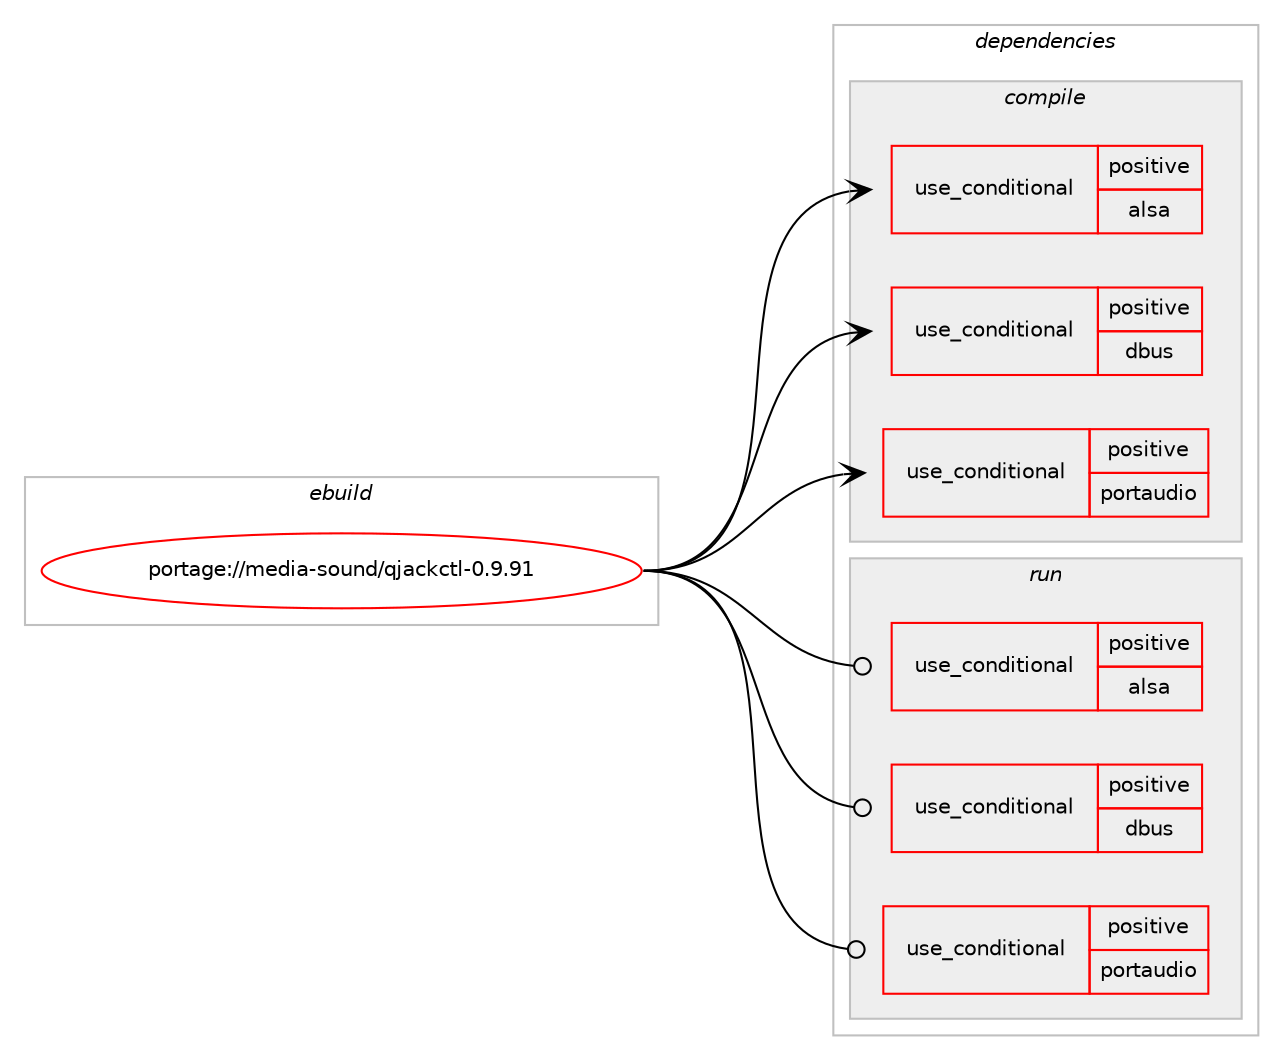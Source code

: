 digraph prolog {

# *************
# Graph options
# *************

newrank=true;
concentrate=true;
compound=true;
graph [rankdir=LR,fontname=Helvetica,fontsize=10,ranksep=1.5];#, ranksep=2.5, nodesep=0.2];
edge  [arrowhead=vee];
node  [fontname=Helvetica,fontsize=10];

# **********
# The ebuild
# **********

subgraph cluster_leftcol {
color=gray;
rank=same;
label=<<i>ebuild</i>>;
id [label="portage://media-sound/qjackctl-0.9.91", color=red, width=4, href="../media-sound/qjackctl-0.9.91.svg"];
}

# ****************
# The dependencies
# ****************

subgraph cluster_midcol {
color=gray;
label=<<i>dependencies</i>>;
subgraph cluster_compile {
fillcolor="#eeeeee";
style=filled;
label=<<i>compile</i>>;
subgraph cond79286 {
dependency165052 [label=<<TABLE BORDER="0" CELLBORDER="1" CELLSPACING="0" CELLPADDING="4"><TR><TD ROWSPAN="3" CELLPADDING="10">use_conditional</TD></TR><TR><TD>positive</TD></TR><TR><TD>alsa</TD></TR></TABLE>>, shape=none, color=red];
# *** BEGIN UNKNOWN DEPENDENCY TYPE (TODO) ***
# dependency165052 -> package_dependency(portage://media-sound/qjackctl-0.9.91,install,no,media-libs,alsa-lib,none,[,,],[],[])
# *** END UNKNOWN DEPENDENCY TYPE (TODO) ***

}
id:e -> dependency165052:w [weight=20,style="solid",arrowhead="vee"];
subgraph cond79287 {
dependency165053 [label=<<TABLE BORDER="0" CELLBORDER="1" CELLSPACING="0" CELLPADDING="4"><TR><TD ROWSPAN="3" CELLPADDING="10">use_conditional</TD></TR><TR><TD>positive</TD></TR><TR><TD>dbus</TD></TR></TABLE>>, shape=none, color=red];
# *** BEGIN UNKNOWN DEPENDENCY TYPE (TODO) ***
# dependency165053 -> package_dependency(portage://media-sound/qjackctl-0.9.91,install,no,dev-qt,qtdbus,none,[,,],[slot(5)],[])
# *** END UNKNOWN DEPENDENCY TYPE (TODO) ***

}
id:e -> dependency165053:w [weight=20,style="solid",arrowhead="vee"];
subgraph cond79288 {
dependency165054 [label=<<TABLE BORDER="0" CELLBORDER="1" CELLSPACING="0" CELLPADDING="4"><TR><TD ROWSPAN="3" CELLPADDING="10">use_conditional</TD></TR><TR><TD>positive</TD></TR><TR><TD>portaudio</TD></TR></TABLE>>, shape=none, color=red];
# *** BEGIN UNKNOWN DEPENDENCY TYPE (TODO) ***
# dependency165054 -> package_dependency(portage://media-sound/qjackctl-0.9.91,install,no,media-libs,portaudio,none,[,,],[],[])
# *** END UNKNOWN DEPENDENCY TYPE (TODO) ***

}
id:e -> dependency165054:w [weight=20,style="solid",arrowhead="vee"];
# *** BEGIN UNKNOWN DEPENDENCY TYPE (TODO) ***
# id -> package_dependency(portage://media-sound/qjackctl-0.9.91,install,no,dev-qt,qtcore,none,[,,],[slot(5)],[])
# *** END UNKNOWN DEPENDENCY TYPE (TODO) ***

# *** BEGIN UNKNOWN DEPENDENCY TYPE (TODO) ***
# id -> package_dependency(portage://media-sound/qjackctl-0.9.91,install,no,dev-qt,qtgui,none,[,,],[slot(5)],[])
# *** END UNKNOWN DEPENDENCY TYPE (TODO) ***

# *** BEGIN UNKNOWN DEPENDENCY TYPE (TODO) ***
# id -> package_dependency(portage://media-sound/qjackctl-0.9.91,install,no,dev-qt,qtnetwork,none,[,,],[slot(5)],[])
# *** END UNKNOWN DEPENDENCY TYPE (TODO) ***

# *** BEGIN UNKNOWN DEPENDENCY TYPE (TODO) ***
# id -> package_dependency(portage://media-sound/qjackctl-0.9.91,install,no,dev-qt,qtwidgets,none,[,,],[slot(5)],[])
# *** END UNKNOWN DEPENDENCY TYPE (TODO) ***

# *** BEGIN UNKNOWN DEPENDENCY TYPE (TODO) ***
# id -> package_dependency(portage://media-sound/qjackctl-0.9.91,install,no,dev-qt,qtx11extras,none,[,,],[slot(5)],[])
# *** END UNKNOWN DEPENDENCY TYPE (TODO) ***

# *** BEGIN UNKNOWN DEPENDENCY TYPE (TODO) ***
# id -> package_dependency(portage://media-sound/qjackctl-0.9.91,install,no,dev-qt,qtxml,none,[,,],[slot(5)],[])
# *** END UNKNOWN DEPENDENCY TYPE (TODO) ***

# *** BEGIN UNKNOWN DEPENDENCY TYPE (TODO) ***
# id -> package_dependency(portage://media-sound/qjackctl-0.9.91,install,no,virtual,jack,none,[,,],[],[])
# *** END UNKNOWN DEPENDENCY TYPE (TODO) ***

}
subgraph cluster_compileandrun {
fillcolor="#eeeeee";
style=filled;
label=<<i>compile and run</i>>;
}
subgraph cluster_run {
fillcolor="#eeeeee";
style=filled;
label=<<i>run</i>>;
subgraph cond79289 {
dependency165055 [label=<<TABLE BORDER="0" CELLBORDER="1" CELLSPACING="0" CELLPADDING="4"><TR><TD ROWSPAN="3" CELLPADDING="10">use_conditional</TD></TR><TR><TD>positive</TD></TR><TR><TD>alsa</TD></TR></TABLE>>, shape=none, color=red];
# *** BEGIN UNKNOWN DEPENDENCY TYPE (TODO) ***
# dependency165055 -> package_dependency(portage://media-sound/qjackctl-0.9.91,run,no,media-libs,alsa-lib,none,[,,],[],[])
# *** END UNKNOWN DEPENDENCY TYPE (TODO) ***

}
id:e -> dependency165055:w [weight=20,style="solid",arrowhead="odot"];
subgraph cond79290 {
dependency165056 [label=<<TABLE BORDER="0" CELLBORDER="1" CELLSPACING="0" CELLPADDING="4"><TR><TD ROWSPAN="3" CELLPADDING="10">use_conditional</TD></TR><TR><TD>positive</TD></TR><TR><TD>dbus</TD></TR></TABLE>>, shape=none, color=red];
# *** BEGIN UNKNOWN DEPENDENCY TYPE (TODO) ***
# dependency165056 -> package_dependency(portage://media-sound/qjackctl-0.9.91,run,no,dev-qt,qtdbus,none,[,,],[slot(5)],[])
# *** END UNKNOWN DEPENDENCY TYPE (TODO) ***

}
id:e -> dependency165056:w [weight=20,style="solid",arrowhead="odot"];
subgraph cond79291 {
dependency165057 [label=<<TABLE BORDER="0" CELLBORDER="1" CELLSPACING="0" CELLPADDING="4"><TR><TD ROWSPAN="3" CELLPADDING="10">use_conditional</TD></TR><TR><TD>positive</TD></TR><TR><TD>portaudio</TD></TR></TABLE>>, shape=none, color=red];
# *** BEGIN UNKNOWN DEPENDENCY TYPE (TODO) ***
# dependency165057 -> package_dependency(portage://media-sound/qjackctl-0.9.91,run,no,media-libs,portaudio,none,[,,],[],[])
# *** END UNKNOWN DEPENDENCY TYPE (TODO) ***

}
id:e -> dependency165057:w [weight=20,style="solid",arrowhead="odot"];
# *** BEGIN UNKNOWN DEPENDENCY TYPE (TODO) ***
# id -> package_dependency(portage://media-sound/qjackctl-0.9.91,run,no,dev-qt,qtcore,none,[,,],[slot(5)],[])
# *** END UNKNOWN DEPENDENCY TYPE (TODO) ***

# *** BEGIN UNKNOWN DEPENDENCY TYPE (TODO) ***
# id -> package_dependency(portage://media-sound/qjackctl-0.9.91,run,no,dev-qt,qtgui,none,[,,],[slot(5)],[])
# *** END UNKNOWN DEPENDENCY TYPE (TODO) ***

# *** BEGIN UNKNOWN DEPENDENCY TYPE (TODO) ***
# id -> package_dependency(portage://media-sound/qjackctl-0.9.91,run,no,dev-qt,qtnetwork,none,[,,],[slot(5)],[])
# *** END UNKNOWN DEPENDENCY TYPE (TODO) ***

# *** BEGIN UNKNOWN DEPENDENCY TYPE (TODO) ***
# id -> package_dependency(portage://media-sound/qjackctl-0.9.91,run,no,dev-qt,qtsvg,none,[,,],[slot(5)],[])
# *** END UNKNOWN DEPENDENCY TYPE (TODO) ***

# *** BEGIN UNKNOWN DEPENDENCY TYPE (TODO) ***
# id -> package_dependency(portage://media-sound/qjackctl-0.9.91,run,no,dev-qt,qtwidgets,none,[,,],[slot(5)],[])
# *** END UNKNOWN DEPENDENCY TYPE (TODO) ***

# *** BEGIN UNKNOWN DEPENDENCY TYPE (TODO) ***
# id -> package_dependency(portage://media-sound/qjackctl-0.9.91,run,no,dev-qt,qtx11extras,none,[,,],[slot(5)],[])
# *** END UNKNOWN DEPENDENCY TYPE (TODO) ***

# *** BEGIN UNKNOWN DEPENDENCY TYPE (TODO) ***
# id -> package_dependency(portage://media-sound/qjackctl-0.9.91,run,no,dev-qt,qtxml,none,[,,],[slot(5)],[])
# *** END UNKNOWN DEPENDENCY TYPE (TODO) ***

# *** BEGIN UNKNOWN DEPENDENCY TYPE (TODO) ***
# id -> package_dependency(portage://media-sound/qjackctl-0.9.91,run,no,virtual,jack,none,[,,],[],[])
# *** END UNKNOWN DEPENDENCY TYPE (TODO) ***

}
}

# **************
# The candidates
# **************

subgraph cluster_choices {
rank=same;
color=gray;
label=<<i>candidates</i>>;

}

}
